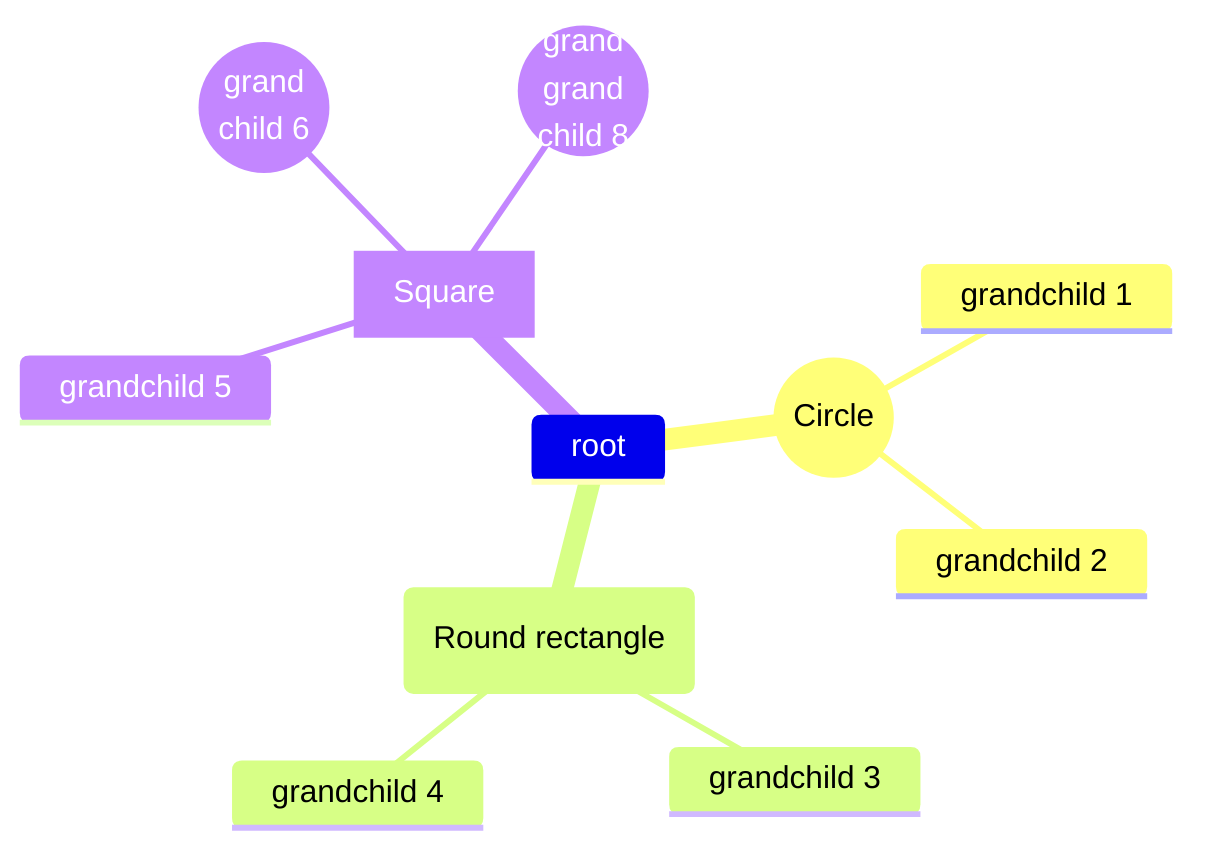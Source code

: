 mindmap
    root
        child1((Circle))
            grandchild 1
            grandchild 2
        child2(Round rectangle)
            grandchild 3
            grandchild 4
        child3[Square]
            grandchild 5
            ::icon(mdi mdi-fire)
            gc6((grand<br/>child 6))
            ::icon(mdi mdi-fire)
            gc7((grand<br/>grand<br/>child 8))
